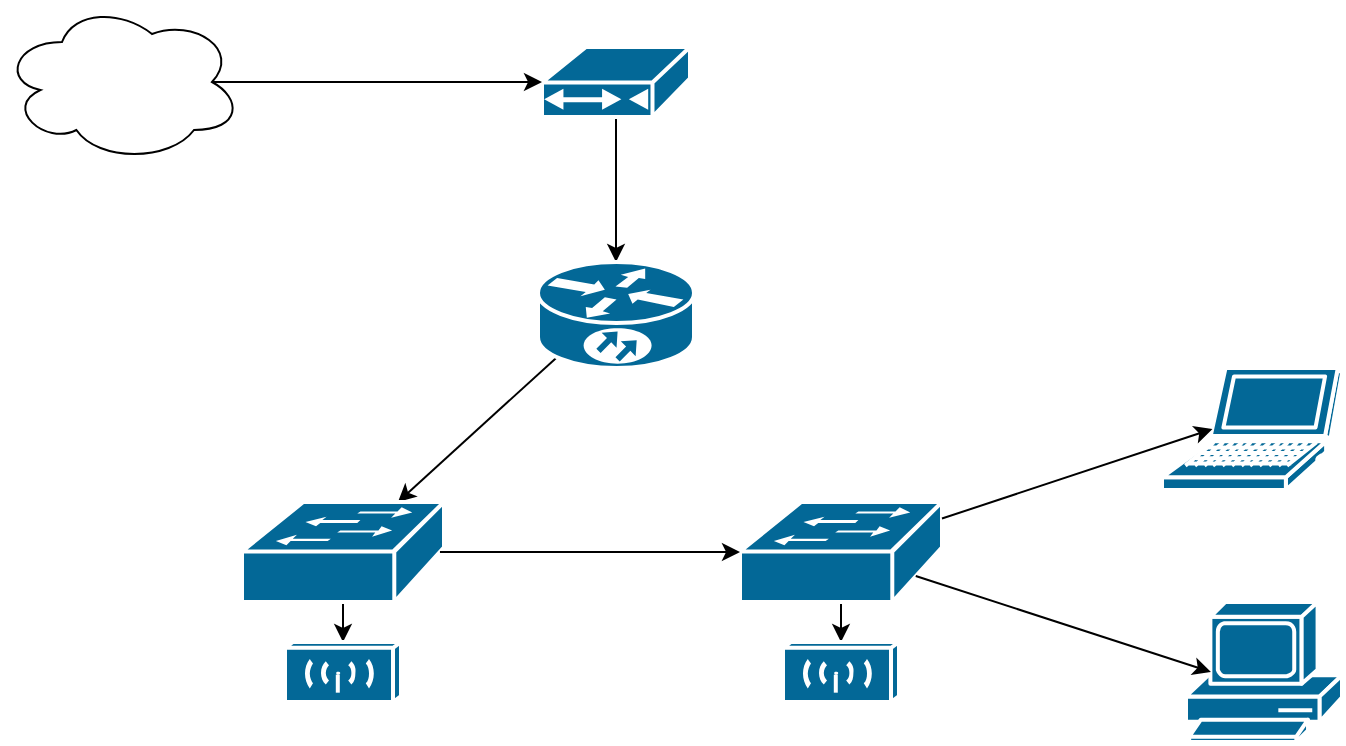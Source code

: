 <mxfile version="24.7.16">
  <diagram name="Pagina-1" id="OvpVIhmK7fYH2AwkP-_o">
    <mxGraphModel dx="1050" dy="522" grid="1" gridSize="10" guides="1" tooltips="1" connect="1" arrows="1" fold="1" page="1" pageScale="1" pageWidth="827" pageHeight="1169" math="0" shadow="0">
      <root>
        <mxCell id="0" />
        <mxCell id="1" parent="0" />
        <mxCell id="UM7xmdeDkemKs3dX6sJn-24" style="rounded=0;orthogonalLoop=1;jettySize=auto;html=1;exitX=0.5;exitY=1;exitDx=0;exitDy=0;exitPerimeter=0;" edge="1" parent="1" source="UM7xmdeDkemKs3dX6sJn-1" target="UM7xmdeDkemKs3dX6sJn-2">
          <mxGeometry relative="1" as="geometry" />
        </mxCell>
        <mxCell id="UM7xmdeDkemKs3dX6sJn-1" value="" style="shape=mxgraph.cisco.modems_and_phones.cable_modem;sketch=0;html=1;pointerEvents=1;dashed=0;fillColor=#036897;strokeColor=#ffffff;strokeWidth=2;verticalLabelPosition=bottom;verticalAlign=top;align=center;outlineConnect=0;" vertex="1" parent="1">
          <mxGeometry x="380" y="82.5" width="74" height="35" as="geometry" />
        </mxCell>
        <mxCell id="UM7xmdeDkemKs3dX6sJn-25" style="rounded=0;orthogonalLoop=1;jettySize=auto;html=1;exitX=0.12;exitY=0.9;exitDx=0;exitDy=0;exitPerimeter=0;" edge="1" parent="1" source="UM7xmdeDkemKs3dX6sJn-2" target="UM7xmdeDkemKs3dX6sJn-3">
          <mxGeometry relative="1" as="geometry" />
        </mxCell>
        <mxCell id="UM7xmdeDkemKs3dX6sJn-2" value="" style="shape=mxgraph.cisco.routers.10700;sketch=0;html=1;pointerEvents=1;dashed=0;fillColor=#036897;strokeColor=#ffffff;strokeWidth=2;verticalLabelPosition=bottom;verticalAlign=top;align=center;outlineConnect=0;" vertex="1" parent="1">
          <mxGeometry x="378" y="190" width="78" height="53" as="geometry" />
        </mxCell>
        <mxCell id="UM7xmdeDkemKs3dX6sJn-28" style="edgeStyle=none;rounded=0;orthogonalLoop=1;jettySize=auto;html=1;exitX=0.5;exitY=0.98;exitDx=0;exitDy=0;exitPerimeter=0;" edge="1" parent="1" source="UM7xmdeDkemKs3dX6sJn-3" target="UM7xmdeDkemKs3dX6sJn-13">
          <mxGeometry relative="1" as="geometry" />
        </mxCell>
        <mxCell id="UM7xmdeDkemKs3dX6sJn-3" value="" style="shape=mxgraph.cisco.switches.workgroup_switch;sketch=0;html=1;pointerEvents=1;dashed=0;fillColor=#036897;strokeColor=#ffffff;strokeWidth=2;verticalLabelPosition=bottom;verticalAlign=top;align=center;outlineConnect=0;" vertex="1" parent="1">
          <mxGeometry x="230" y="310" width="101" height="50" as="geometry" />
        </mxCell>
        <mxCell id="UM7xmdeDkemKs3dX6sJn-13" value="" style="shape=mxgraph.cisco.wireless.wireless_transport;sketch=0;html=1;pointerEvents=1;dashed=0;fillColor=#036897;strokeColor=#ffffff;strokeWidth=2;verticalLabelPosition=bottom;verticalAlign=top;align=center;outlineConnect=0;" vertex="1" parent="1">
          <mxGeometry x="251.5" y="380" width="58" height="30" as="geometry" />
        </mxCell>
        <mxCell id="UM7xmdeDkemKs3dX6sJn-16" value="" style="shape=mxgraph.cisco.computers_and_peripherals.laptop;sketch=0;html=1;pointerEvents=1;dashed=0;fillColor=#036897;strokeColor=#ffffff;strokeWidth=2;verticalLabelPosition=bottom;verticalAlign=top;align=center;outlineConnect=0;" vertex="1" parent="1">
          <mxGeometry x="690" y="243" width="90" height="61" as="geometry" />
        </mxCell>
        <mxCell id="UM7xmdeDkemKs3dX6sJn-18" value="" style="shape=mxgraph.cisco.computers_and_peripherals.pc;sketch=0;html=1;pointerEvents=1;dashed=0;fillColor=#036897;strokeColor=#ffffff;strokeWidth=2;verticalLabelPosition=bottom;verticalAlign=top;align=center;outlineConnect=0;" vertex="1" parent="1">
          <mxGeometry x="702" y="360" width="78" height="70" as="geometry" />
        </mxCell>
        <mxCell id="UM7xmdeDkemKs3dX6sJn-23" style="rounded=0;orthogonalLoop=1;jettySize=auto;html=1;exitX=0.875;exitY=0.5;exitDx=0;exitDy=0;exitPerimeter=0;" edge="1" parent="1" source="UM7xmdeDkemKs3dX6sJn-20" target="UM7xmdeDkemKs3dX6sJn-1">
          <mxGeometry relative="1" as="geometry" />
        </mxCell>
        <mxCell id="UM7xmdeDkemKs3dX6sJn-20" value="" style="ellipse;shape=cloud;whiteSpace=wrap;html=1;" vertex="1" parent="1">
          <mxGeometry x="110" y="60" width="120" height="80" as="geometry" />
        </mxCell>
        <mxCell id="UM7xmdeDkemKs3dX6sJn-32" style="edgeStyle=none;rounded=0;orthogonalLoop=1;jettySize=auto;html=1;exitX=0.5;exitY=0.98;exitDx=0;exitDy=0;exitPerimeter=0;" edge="1" parent="1" source="UM7xmdeDkemKs3dX6sJn-26" target="UM7xmdeDkemKs3dX6sJn-31">
          <mxGeometry relative="1" as="geometry" />
        </mxCell>
        <mxCell id="UM7xmdeDkemKs3dX6sJn-26" value="" style="shape=mxgraph.cisco.switches.workgroup_switch;sketch=0;html=1;pointerEvents=1;dashed=0;fillColor=#036897;strokeColor=#ffffff;strokeWidth=2;verticalLabelPosition=bottom;verticalAlign=top;align=center;outlineConnect=0;" vertex="1" parent="1">
          <mxGeometry x="479" y="310" width="101" height="50" as="geometry" />
        </mxCell>
        <mxCell id="UM7xmdeDkemKs3dX6sJn-27" style="edgeStyle=none;rounded=0;orthogonalLoop=1;jettySize=auto;html=1;exitX=0.98;exitY=0.5;exitDx=0;exitDy=0;exitPerimeter=0;entryX=0;entryY=0.5;entryDx=0;entryDy=0;entryPerimeter=0;" edge="1" parent="1" source="UM7xmdeDkemKs3dX6sJn-3" target="UM7xmdeDkemKs3dX6sJn-26">
          <mxGeometry relative="1" as="geometry" />
        </mxCell>
        <mxCell id="UM7xmdeDkemKs3dX6sJn-29" value="" style="endArrow=classic;html=1;rounded=0;entryX=0.28;entryY=0.5;entryDx=0;entryDy=0;entryPerimeter=0;" edge="1" parent="1" source="UM7xmdeDkemKs3dX6sJn-26" target="UM7xmdeDkemKs3dX6sJn-16">
          <mxGeometry width="50" height="50" relative="1" as="geometry">
            <mxPoint x="640" y="380" as="sourcePoint" />
            <mxPoint x="690" y="330" as="targetPoint" />
          </mxGeometry>
        </mxCell>
        <mxCell id="UM7xmdeDkemKs3dX6sJn-30" value="" style="endArrow=classic;html=1;rounded=0;exitX=0.87;exitY=0.74;exitDx=0;exitDy=0;exitPerimeter=0;entryX=0.16;entryY=0.5;entryDx=0;entryDy=0;entryPerimeter=0;" edge="1" parent="1" source="UM7xmdeDkemKs3dX6sJn-26" target="UM7xmdeDkemKs3dX6sJn-18">
          <mxGeometry width="50" height="50" relative="1" as="geometry">
            <mxPoint x="390" y="440" as="sourcePoint" />
            <mxPoint x="440" y="390" as="targetPoint" />
          </mxGeometry>
        </mxCell>
        <mxCell id="UM7xmdeDkemKs3dX6sJn-31" value="" style="shape=mxgraph.cisco.wireless.wireless_transport;sketch=0;html=1;pointerEvents=1;dashed=0;fillColor=#036897;strokeColor=#ffffff;strokeWidth=2;verticalLabelPosition=bottom;verticalAlign=top;align=center;outlineConnect=0;" vertex="1" parent="1">
          <mxGeometry x="500.5" y="380" width="58" height="30" as="geometry" />
        </mxCell>
      </root>
    </mxGraphModel>
  </diagram>
</mxfile>
